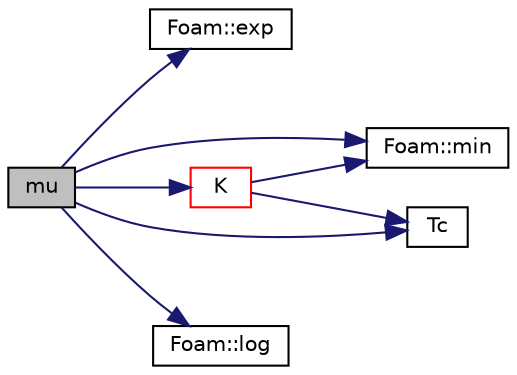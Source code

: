 digraph "mu"
{
  bgcolor="transparent";
  edge [fontname="Helvetica",fontsize="10",labelfontname="Helvetica",labelfontsize="10"];
  node [fontname="Helvetica",fontsize="10",shape=record];
  rankdir="LR";
  Node1 [label="mu",height=0.2,width=0.4,color="black", fillcolor="grey75", style="filled", fontcolor="black"];
  Node1 -> Node2 [color="midnightblue",fontsize="10",style="solid",fontname="Helvetica"];
  Node2 [label="Foam::exp",height=0.2,width=0.4,color="black",URL="$a10733.html#a12bca6c677fcf0977532179c3cb9bb89"];
  Node1 -> Node3 [color="midnightblue",fontsize="10",style="solid",fontname="Helvetica"];
  Node3 [label="K",height=0.2,width=0.4,color="red",URL="$a01359.html#a0944256555b93df3f5acc7e862d78b2c",tooltip="Estimate thermal conductivity [W/(m K)]. "];
  Node3 -> Node4 [color="midnightblue",fontsize="10",style="solid",fontname="Helvetica"];
  Node4 [label="Foam::min",height=0.2,width=0.4,color="black",URL="$a10733.html#a253e112ad2d56d96230ff39ea7f442dc"];
  Node3 -> Node5 [color="midnightblue",fontsize="10",style="solid",fontname="Helvetica"];
  Node5 [label="Tc",height=0.2,width=0.4,color="black",URL="$a01359.html#ae8642d8aaff026bcdab4a353b1606267",tooltip="Calculate the critical temperature of mixture. "];
  Node1 -> Node6 [color="midnightblue",fontsize="10",style="solid",fontname="Helvetica"];
  Node6 [label="Foam::log",height=0.2,width=0.4,color="black",URL="$a10733.html#a6e89590da9859ad497977e08f110d4b5"];
  Node1 -> Node4 [color="midnightblue",fontsize="10",style="solid",fontname="Helvetica"];
  Node1 -> Node5 [color="midnightblue",fontsize="10",style="solid",fontname="Helvetica"];
}
